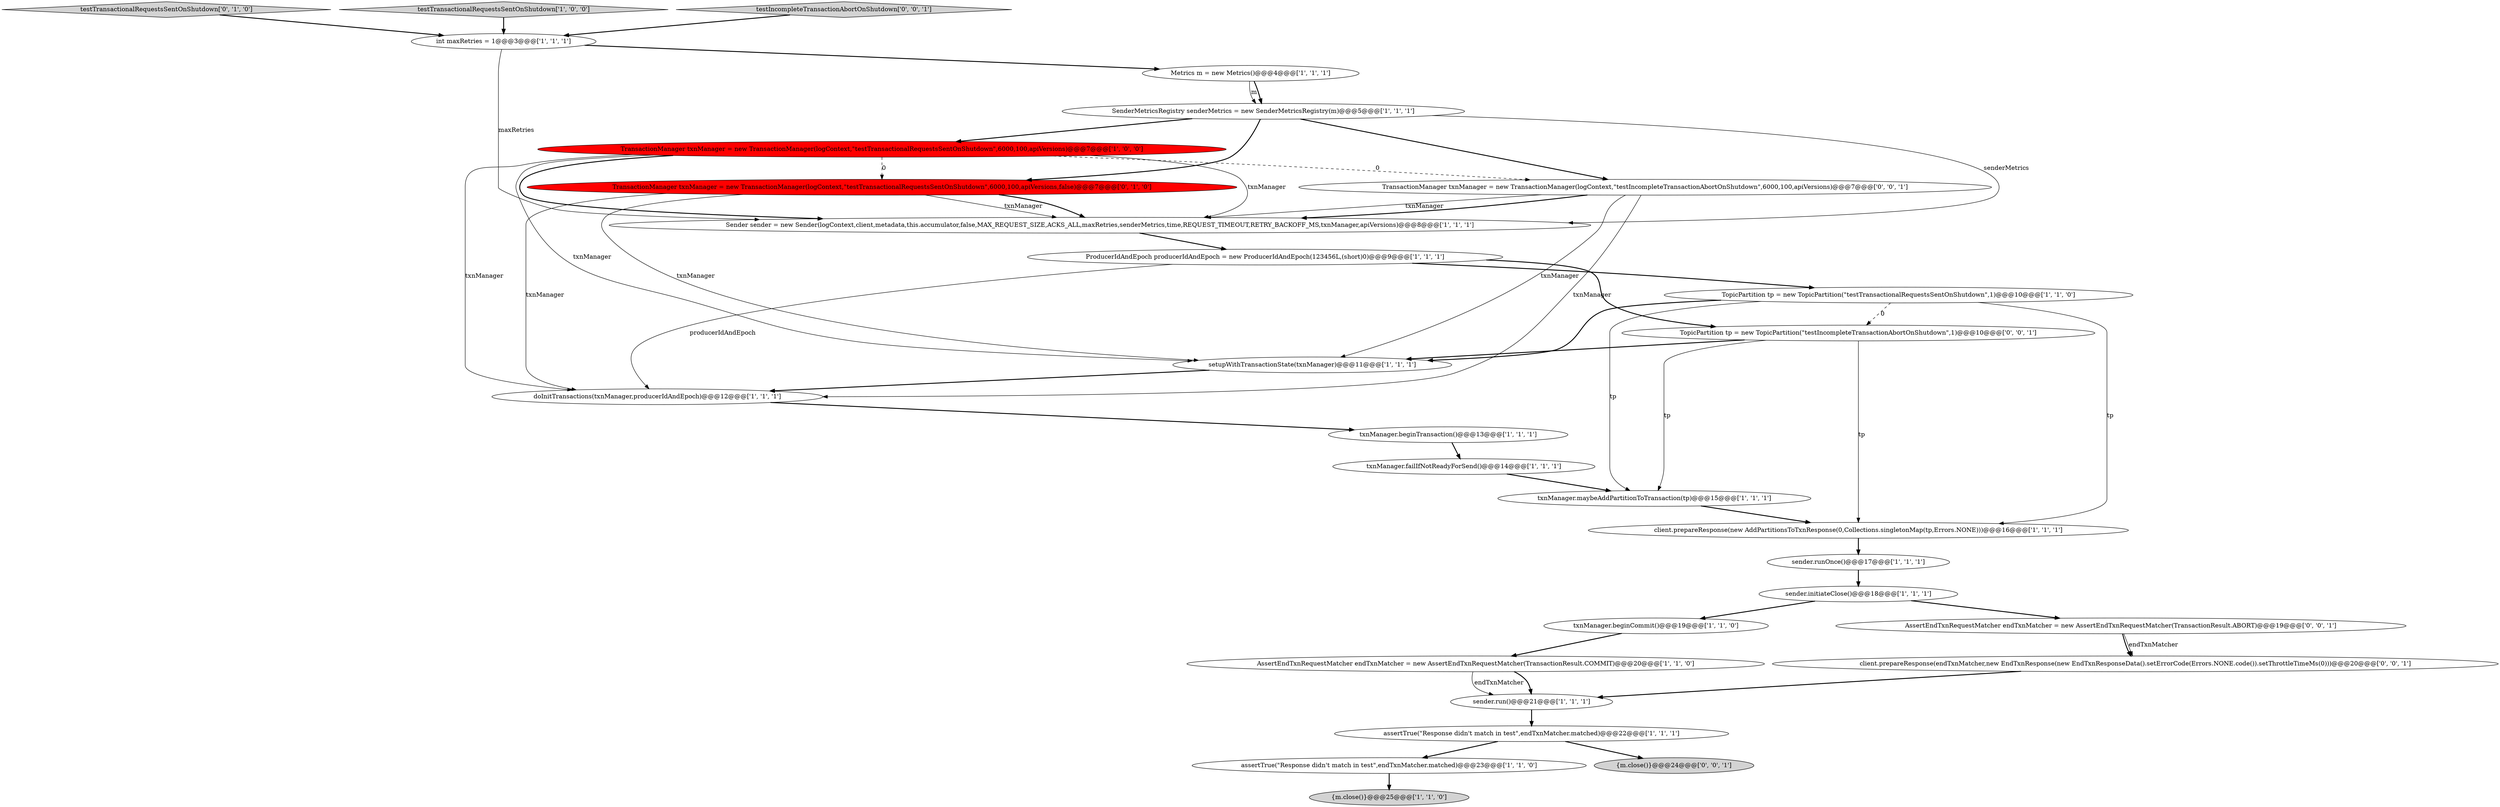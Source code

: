 digraph {
10 [style = filled, label = "ProducerIdAndEpoch producerIdAndEpoch = new ProducerIdAndEpoch(123456L,(short)0)@@@9@@@['1', '1', '1']", fillcolor = white, shape = ellipse image = "AAA0AAABBB1BBB"];
29 [style = filled, label = "AssertEndTxnRequestMatcher endTxnMatcher = new AssertEndTxnRequestMatcher(TransactionResult.ABORT)@@@19@@@['0', '0', '1']", fillcolor = white, shape = ellipse image = "AAA0AAABBB3BBB"];
1 [style = filled, label = "TopicPartition tp = new TopicPartition(\"testTransactionalRequestsSentOnShutdown\",1)@@@10@@@['1', '1', '0']", fillcolor = white, shape = ellipse image = "AAA0AAABBB1BBB"];
26 [style = filled, label = "TopicPartition tp = new TopicPartition(\"testIncompleteTransactionAbortOnShutdown\",1)@@@10@@@['0', '0', '1']", fillcolor = white, shape = ellipse image = "AAA0AAABBB3BBB"];
2 [style = filled, label = "doInitTransactions(txnManager,producerIdAndEpoch)@@@12@@@['1', '1', '1']", fillcolor = white, shape = ellipse image = "AAA0AAABBB1BBB"];
23 [style = filled, label = "testTransactionalRequestsSentOnShutdown['0', '1', '0']", fillcolor = lightgray, shape = diamond image = "AAA0AAABBB2BBB"];
3 [style = filled, label = "txnManager.beginCommit()@@@19@@@['1', '1', '0']", fillcolor = white, shape = ellipse image = "AAA0AAABBB1BBB"];
16 [style = filled, label = "AssertEndTxnRequestMatcher endTxnMatcher = new AssertEndTxnRequestMatcher(TransactionResult.COMMIT)@@@20@@@['1', '1', '0']", fillcolor = white, shape = ellipse image = "AAA0AAABBB1BBB"];
12 [style = filled, label = "Metrics m = new Metrics()@@@4@@@['1', '1', '1']", fillcolor = white, shape = ellipse image = "AAA0AAABBB1BBB"];
19 [style = filled, label = "sender.runOnce()@@@17@@@['1', '1', '1']", fillcolor = white, shape = ellipse image = "AAA0AAABBB1BBB"];
13 [style = filled, label = "setupWithTransactionState(txnManager)@@@11@@@['1', '1', '1']", fillcolor = white, shape = ellipse image = "AAA0AAABBB1BBB"];
18 [style = filled, label = "SenderMetricsRegistry senderMetrics = new SenderMetricsRegistry(m)@@@5@@@['1', '1', '1']", fillcolor = white, shape = ellipse image = "AAA0AAABBB1BBB"];
21 [style = filled, label = "int maxRetries = 1@@@3@@@['1', '1', '1']", fillcolor = white, shape = ellipse image = "AAA0AAABBB1BBB"];
8 [style = filled, label = "assertTrue(\"Response didn't match in test\",endTxnMatcher.matched)@@@23@@@['1', '1', '0']", fillcolor = white, shape = ellipse image = "AAA0AAABBB1BBB"];
4 [style = filled, label = "{m.close()}@@@25@@@['1', '1', '0']", fillcolor = lightgray, shape = ellipse image = "AAA0AAABBB1BBB"];
14 [style = filled, label = "txnManager.beginTransaction()@@@13@@@['1', '1', '1']", fillcolor = white, shape = ellipse image = "AAA0AAABBB1BBB"];
9 [style = filled, label = "txnManager.failIfNotReadyForSend()@@@14@@@['1', '1', '1']", fillcolor = white, shape = ellipse image = "AAA0AAABBB1BBB"];
6 [style = filled, label = "txnManager.maybeAddPartitionToTransaction(tp)@@@15@@@['1', '1', '1']", fillcolor = white, shape = ellipse image = "AAA0AAABBB1BBB"];
0 [style = filled, label = "sender.initiateClose()@@@18@@@['1', '1', '1']", fillcolor = white, shape = ellipse image = "AAA0AAABBB1BBB"];
22 [style = filled, label = "TransactionManager txnManager = new TransactionManager(logContext,\"testTransactionalRequestsSentOnShutdown\",6000,100,apiVersions,false)@@@7@@@['0', '1', '0']", fillcolor = red, shape = ellipse image = "AAA1AAABBB2BBB"];
20 [style = filled, label = "TransactionManager txnManager = new TransactionManager(logContext,\"testTransactionalRequestsSentOnShutdown\",6000,100,apiVersions)@@@7@@@['1', '0', '0']", fillcolor = red, shape = ellipse image = "AAA1AAABBB1BBB"];
11 [style = filled, label = "sender.run()@@@21@@@['1', '1', '1']", fillcolor = white, shape = ellipse image = "AAA0AAABBB1BBB"];
7 [style = filled, label = "assertTrue(\"Response didn't match in test\",endTxnMatcher.matched)@@@22@@@['1', '1', '1']", fillcolor = white, shape = ellipse image = "AAA0AAABBB1BBB"];
28 [style = filled, label = "client.prepareResponse(endTxnMatcher,new EndTxnResponse(new EndTxnResponseData().setErrorCode(Errors.NONE.code()).setThrottleTimeMs(0)))@@@20@@@['0', '0', '1']", fillcolor = white, shape = ellipse image = "AAA0AAABBB3BBB"];
25 [style = filled, label = "TransactionManager txnManager = new TransactionManager(logContext,\"testIncompleteTransactionAbortOnShutdown\",6000,100,apiVersions)@@@7@@@['0', '0', '1']", fillcolor = white, shape = ellipse image = "AAA0AAABBB3BBB"];
5 [style = filled, label = "Sender sender = new Sender(logContext,client,metadata,this.accumulator,false,MAX_REQUEST_SIZE,ACKS_ALL,maxRetries,senderMetrics,time,REQUEST_TIMEOUT,RETRY_BACKOFF_MS,txnManager,apiVersions)@@@8@@@['1', '1', '1']", fillcolor = white, shape = ellipse image = "AAA0AAABBB1BBB"];
17 [style = filled, label = "testTransactionalRequestsSentOnShutdown['1', '0', '0']", fillcolor = lightgray, shape = diamond image = "AAA0AAABBB1BBB"];
24 [style = filled, label = "testIncompleteTransactionAbortOnShutdown['0', '0', '1']", fillcolor = lightgray, shape = diamond image = "AAA0AAABBB3BBB"];
27 [style = filled, label = "{m.close()}@@@24@@@['0', '0', '1']", fillcolor = lightgray, shape = ellipse image = "AAA0AAABBB3BBB"];
15 [style = filled, label = "client.prepareResponse(new AddPartitionsToTxnResponse(0,Collections.singletonMap(tp,Errors.NONE)))@@@16@@@['1', '1', '1']", fillcolor = white, shape = ellipse image = "AAA0AAABBB1BBB"];
0->3 [style = bold, label=""];
20->13 [style = solid, label="txnManager"];
5->10 [style = bold, label=""];
16->11 [style = bold, label=""];
20->5 [style = solid, label="txnManager"];
25->13 [style = solid, label="txnManager"];
1->26 [style = dashed, label="0"];
25->2 [style = solid, label="txnManager"];
28->11 [style = bold, label=""];
1->15 [style = solid, label="tp"];
22->5 [style = solid, label="txnManager"];
18->5 [style = solid, label="senderMetrics"];
0->29 [style = bold, label=""];
10->26 [style = bold, label=""];
16->11 [style = solid, label="endTxnMatcher"];
22->2 [style = solid, label="txnManager"];
3->16 [style = bold, label=""];
15->19 [style = bold, label=""];
7->8 [style = bold, label=""];
1->13 [style = bold, label=""];
22->5 [style = bold, label=""];
12->18 [style = solid, label="m"];
26->13 [style = bold, label=""];
6->15 [style = bold, label=""];
19->0 [style = bold, label=""];
9->6 [style = bold, label=""];
20->5 [style = bold, label=""];
26->6 [style = solid, label="tp"];
21->12 [style = bold, label=""];
29->28 [style = bold, label=""];
18->20 [style = bold, label=""];
18->22 [style = bold, label=""];
23->21 [style = bold, label=""];
24->21 [style = bold, label=""];
25->5 [style = solid, label="txnManager"];
20->25 [style = dashed, label="0"];
2->14 [style = bold, label=""];
21->5 [style = solid, label="maxRetries"];
12->18 [style = bold, label=""];
1->6 [style = solid, label="tp"];
18->25 [style = bold, label=""];
7->27 [style = bold, label=""];
20->22 [style = dashed, label="0"];
10->2 [style = solid, label="producerIdAndEpoch"];
25->5 [style = bold, label=""];
14->9 [style = bold, label=""];
29->28 [style = solid, label="endTxnMatcher"];
8->4 [style = bold, label=""];
20->2 [style = solid, label="txnManager"];
26->15 [style = solid, label="tp"];
10->1 [style = bold, label=""];
22->13 [style = solid, label="txnManager"];
17->21 [style = bold, label=""];
11->7 [style = bold, label=""];
13->2 [style = bold, label=""];
}
